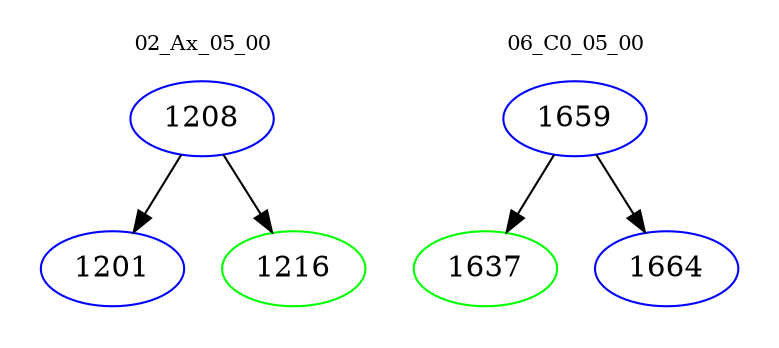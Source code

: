 digraph{
subgraph cluster_0 {
color = white
label = "02_Ax_05_00";
fontsize=10;
T0_1208 [label="1208", color="blue"]
T0_1208 -> T0_1201 [color="black"]
T0_1201 [label="1201", color="blue"]
T0_1208 -> T0_1216 [color="black"]
T0_1216 [label="1216", color="green"]
}
subgraph cluster_1 {
color = white
label = "06_C0_05_00";
fontsize=10;
T1_1659 [label="1659", color="blue"]
T1_1659 -> T1_1637 [color="black"]
T1_1637 [label="1637", color="green"]
T1_1659 -> T1_1664 [color="black"]
T1_1664 [label="1664", color="blue"]
}
}
